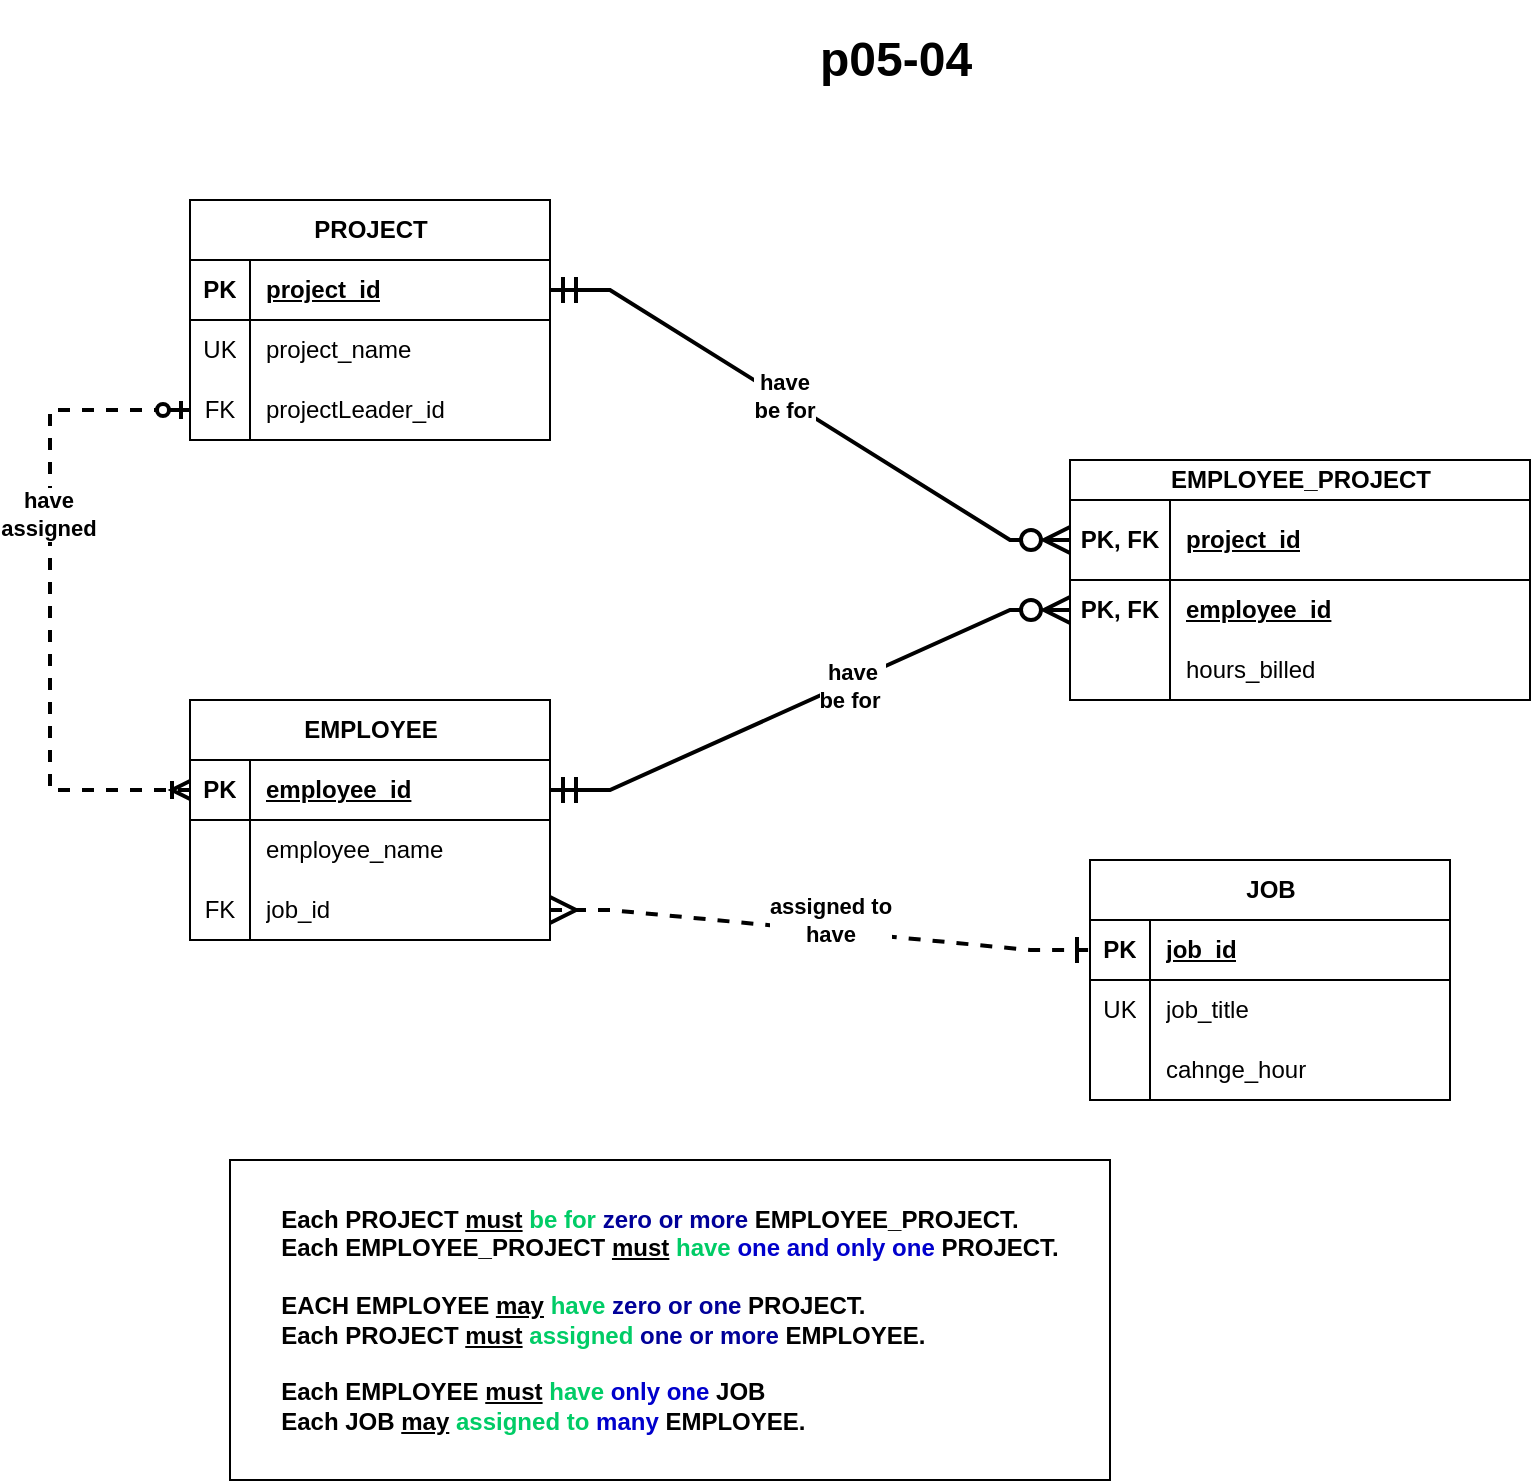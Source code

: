 <mxfile version="21.7.5" type="device">
  <diagram name="Page-1" id="zZTo3lEIPIAfaf1lJOx9">
    <mxGraphModel dx="1050" dy="638" grid="1" gridSize="10" guides="1" tooltips="1" connect="1" arrows="1" fold="1" page="1" pageScale="1" pageWidth="850" pageHeight="1100" math="0" shadow="0">
      <root>
        <mxCell id="0" />
        <mxCell id="1" parent="0" />
        <mxCell id="v3hIjlvTiE0DTMxkE3Vx-1" value="PROJECT" style="shape=table;startSize=30;container=1;collapsible=1;childLayout=tableLayout;fixedRows=1;rowLines=0;fontStyle=1;align=center;resizeLast=1;html=1;" vertex="1" parent="1">
          <mxGeometry x="130" y="150" width="180" height="120" as="geometry" />
        </mxCell>
        <mxCell id="v3hIjlvTiE0DTMxkE3Vx-2" value="" style="shape=tableRow;horizontal=0;startSize=0;swimlaneHead=0;swimlaneBody=0;fillColor=none;collapsible=0;dropTarget=0;points=[[0,0.5],[1,0.5]];portConstraint=eastwest;top=0;left=0;right=0;bottom=1;" vertex="1" parent="v3hIjlvTiE0DTMxkE3Vx-1">
          <mxGeometry y="30" width="180" height="30" as="geometry" />
        </mxCell>
        <mxCell id="v3hIjlvTiE0DTMxkE3Vx-3" value="PK" style="shape=partialRectangle;connectable=0;fillColor=none;top=0;left=0;bottom=0;right=0;fontStyle=1;overflow=hidden;whiteSpace=wrap;html=1;" vertex="1" parent="v3hIjlvTiE0DTMxkE3Vx-2">
          <mxGeometry width="30" height="30" as="geometry">
            <mxRectangle width="30" height="30" as="alternateBounds" />
          </mxGeometry>
        </mxCell>
        <mxCell id="v3hIjlvTiE0DTMxkE3Vx-4" value="project_id" style="shape=partialRectangle;connectable=0;fillColor=none;top=0;left=0;bottom=0;right=0;align=left;spacingLeft=6;fontStyle=5;overflow=hidden;whiteSpace=wrap;html=1;" vertex="1" parent="v3hIjlvTiE0DTMxkE3Vx-2">
          <mxGeometry x="30" width="150" height="30" as="geometry">
            <mxRectangle width="150" height="30" as="alternateBounds" />
          </mxGeometry>
        </mxCell>
        <mxCell id="v3hIjlvTiE0DTMxkE3Vx-5" value="" style="shape=tableRow;horizontal=0;startSize=0;swimlaneHead=0;swimlaneBody=0;fillColor=none;collapsible=0;dropTarget=0;points=[[0,0.5],[1,0.5]];portConstraint=eastwest;top=0;left=0;right=0;bottom=0;" vertex="1" parent="v3hIjlvTiE0DTMxkE3Vx-1">
          <mxGeometry y="60" width="180" height="30" as="geometry" />
        </mxCell>
        <mxCell id="v3hIjlvTiE0DTMxkE3Vx-6" value="UK" style="shape=partialRectangle;connectable=0;fillColor=none;top=0;left=0;bottom=0;right=0;editable=1;overflow=hidden;whiteSpace=wrap;html=1;" vertex="1" parent="v3hIjlvTiE0DTMxkE3Vx-5">
          <mxGeometry width="30" height="30" as="geometry">
            <mxRectangle width="30" height="30" as="alternateBounds" />
          </mxGeometry>
        </mxCell>
        <mxCell id="v3hIjlvTiE0DTMxkE3Vx-7" value="project_name" style="shape=partialRectangle;connectable=0;fillColor=none;top=0;left=0;bottom=0;right=0;align=left;spacingLeft=6;overflow=hidden;whiteSpace=wrap;html=1;" vertex="1" parent="v3hIjlvTiE0DTMxkE3Vx-5">
          <mxGeometry x="30" width="150" height="30" as="geometry">
            <mxRectangle width="150" height="30" as="alternateBounds" />
          </mxGeometry>
        </mxCell>
        <mxCell id="v3hIjlvTiE0DTMxkE3Vx-8" value="" style="shape=tableRow;horizontal=0;startSize=0;swimlaneHead=0;swimlaneBody=0;fillColor=none;collapsible=0;dropTarget=0;points=[[0,0.5],[1,0.5]];portConstraint=eastwest;top=0;left=0;right=0;bottom=0;" vertex="1" parent="v3hIjlvTiE0DTMxkE3Vx-1">
          <mxGeometry y="90" width="180" height="30" as="geometry" />
        </mxCell>
        <mxCell id="v3hIjlvTiE0DTMxkE3Vx-9" value="FK" style="shape=partialRectangle;connectable=0;fillColor=none;top=0;left=0;bottom=0;right=0;editable=1;overflow=hidden;whiteSpace=wrap;html=1;" vertex="1" parent="v3hIjlvTiE0DTMxkE3Vx-8">
          <mxGeometry width="30" height="30" as="geometry">
            <mxRectangle width="30" height="30" as="alternateBounds" />
          </mxGeometry>
        </mxCell>
        <mxCell id="v3hIjlvTiE0DTMxkE3Vx-10" value="projectLeader_id" style="shape=partialRectangle;connectable=0;fillColor=none;top=0;left=0;bottom=0;right=0;align=left;spacingLeft=6;overflow=hidden;whiteSpace=wrap;html=1;" vertex="1" parent="v3hIjlvTiE0DTMxkE3Vx-8">
          <mxGeometry x="30" width="150" height="30" as="geometry">
            <mxRectangle width="150" height="30" as="alternateBounds" />
          </mxGeometry>
        </mxCell>
        <mxCell id="v3hIjlvTiE0DTMxkE3Vx-14" value="EMPLOYEE_PROJECT" style="shape=table;startSize=20;container=1;collapsible=1;childLayout=tableLayout;fixedRows=1;rowLines=0;fontStyle=1;align=center;resizeLast=1;html=1;" vertex="1" parent="1">
          <mxGeometry x="570" y="280" width="230" height="120" as="geometry" />
        </mxCell>
        <mxCell id="v3hIjlvTiE0DTMxkE3Vx-15" value="" style="shape=tableRow;horizontal=0;startSize=0;swimlaneHead=0;swimlaneBody=0;fillColor=none;collapsible=0;dropTarget=0;points=[[0,0.5],[1,0.5]];portConstraint=eastwest;top=0;left=0;right=0;bottom=1;" vertex="1" parent="v3hIjlvTiE0DTMxkE3Vx-14">
          <mxGeometry y="20" width="230" height="40" as="geometry" />
        </mxCell>
        <mxCell id="v3hIjlvTiE0DTMxkE3Vx-16" value="PK, FK" style="shape=partialRectangle;connectable=0;fillColor=none;top=0;left=0;bottom=0;right=0;fontStyle=1;overflow=hidden;whiteSpace=wrap;html=1;" vertex="1" parent="v3hIjlvTiE0DTMxkE3Vx-15">
          <mxGeometry width="50" height="40" as="geometry">
            <mxRectangle width="50" height="40" as="alternateBounds" />
          </mxGeometry>
        </mxCell>
        <mxCell id="v3hIjlvTiE0DTMxkE3Vx-17" value="project_id" style="shape=partialRectangle;connectable=0;fillColor=none;top=0;left=0;bottom=0;right=0;align=left;spacingLeft=6;fontStyle=5;overflow=hidden;whiteSpace=wrap;html=1;" vertex="1" parent="v3hIjlvTiE0DTMxkE3Vx-15">
          <mxGeometry x="50" width="180" height="40" as="geometry">
            <mxRectangle width="180" height="40" as="alternateBounds" />
          </mxGeometry>
        </mxCell>
        <mxCell id="v3hIjlvTiE0DTMxkE3Vx-18" value="" style="shape=tableRow;horizontal=0;startSize=0;swimlaneHead=0;swimlaneBody=0;fillColor=none;collapsible=0;dropTarget=0;points=[[0,0.5],[1,0.5]];portConstraint=eastwest;top=0;left=0;right=0;bottom=0;" vertex="1" parent="v3hIjlvTiE0DTMxkE3Vx-14">
          <mxGeometry y="60" width="230" height="30" as="geometry" />
        </mxCell>
        <mxCell id="v3hIjlvTiE0DTMxkE3Vx-19" value="&lt;b&gt;PK, FK&lt;/b&gt;" style="shape=partialRectangle;connectable=0;fillColor=none;top=0;left=0;bottom=0;right=0;editable=1;overflow=hidden;whiteSpace=wrap;html=1;" vertex="1" parent="v3hIjlvTiE0DTMxkE3Vx-18">
          <mxGeometry width="50" height="30" as="geometry">
            <mxRectangle width="50" height="30" as="alternateBounds" />
          </mxGeometry>
        </mxCell>
        <mxCell id="v3hIjlvTiE0DTMxkE3Vx-20" value="&lt;b&gt;&lt;u&gt;employee_id&lt;/u&gt;&lt;/b&gt;" style="shape=partialRectangle;connectable=0;fillColor=none;top=0;left=0;bottom=0;right=0;align=left;spacingLeft=6;overflow=hidden;whiteSpace=wrap;html=1;" vertex="1" parent="v3hIjlvTiE0DTMxkE3Vx-18">
          <mxGeometry x="50" width="180" height="30" as="geometry">
            <mxRectangle width="180" height="30" as="alternateBounds" />
          </mxGeometry>
        </mxCell>
        <mxCell id="v3hIjlvTiE0DTMxkE3Vx-54" value="" style="shape=tableRow;horizontal=0;startSize=0;swimlaneHead=0;swimlaneBody=0;fillColor=none;collapsible=0;dropTarget=0;points=[[0,0.5],[1,0.5]];portConstraint=eastwest;top=0;left=0;right=0;bottom=0;" vertex="1" parent="v3hIjlvTiE0DTMxkE3Vx-14">
          <mxGeometry y="90" width="230" height="30" as="geometry" />
        </mxCell>
        <mxCell id="v3hIjlvTiE0DTMxkE3Vx-55" value="" style="shape=partialRectangle;connectable=0;fillColor=none;top=0;left=0;bottom=0;right=0;editable=1;overflow=hidden;whiteSpace=wrap;html=1;" vertex="1" parent="v3hIjlvTiE0DTMxkE3Vx-54">
          <mxGeometry width="50" height="30" as="geometry">
            <mxRectangle width="50" height="30" as="alternateBounds" />
          </mxGeometry>
        </mxCell>
        <mxCell id="v3hIjlvTiE0DTMxkE3Vx-56" value="hours_billed" style="shape=partialRectangle;connectable=0;fillColor=none;top=0;left=0;bottom=0;right=0;align=left;spacingLeft=6;overflow=hidden;whiteSpace=wrap;html=1;" vertex="1" parent="v3hIjlvTiE0DTMxkE3Vx-54">
          <mxGeometry x="50" width="180" height="30" as="geometry">
            <mxRectangle width="180" height="30" as="alternateBounds" />
          </mxGeometry>
        </mxCell>
        <mxCell id="v3hIjlvTiE0DTMxkE3Vx-24" value="EMPLOYEE" style="shape=table;startSize=30;container=1;collapsible=1;childLayout=tableLayout;fixedRows=1;rowLines=0;fontStyle=1;align=center;resizeLast=1;html=1;" vertex="1" parent="1">
          <mxGeometry x="130" y="400" width="180" height="120" as="geometry" />
        </mxCell>
        <mxCell id="v3hIjlvTiE0DTMxkE3Vx-25" value="" style="shape=tableRow;horizontal=0;startSize=0;swimlaneHead=0;swimlaneBody=0;fillColor=none;collapsible=0;dropTarget=0;points=[[0,0.5],[1,0.5]];portConstraint=eastwest;top=0;left=0;right=0;bottom=1;" vertex="1" parent="v3hIjlvTiE0DTMxkE3Vx-24">
          <mxGeometry y="30" width="180" height="30" as="geometry" />
        </mxCell>
        <mxCell id="v3hIjlvTiE0DTMxkE3Vx-26" value="PK" style="shape=partialRectangle;connectable=0;fillColor=none;top=0;left=0;bottom=0;right=0;fontStyle=1;overflow=hidden;whiteSpace=wrap;html=1;" vertex="1" parent="v3hIjlvTiE0DTMxkE3Vx-25">
          <mxGeometry width="30" height="30" as="geometry">
            <mxRectangle width="30" height="30" as="alternateBounds" />
          </mxGeometry>
        </mxCell>
        <mxCell id="v3hIjlvTiE0DTMxkE3Vx-27" value="employee_id" style="shape=partialRectangle;connectable=0;fillColor=none;top=0;left=0;bottom=0;right=0;align=left;spacingLeft=6;fontStyle=5;overflow=hidden;whiteSpace=wrap;html=1;" vertex="1" parent="v3hIjlvTiE0DTMxkE3Vx-25">
          <mxGeometry x="30" width="150" height="30" as="geometry">
            <mxRectangle width="150" height="30" as="alternateBounds" />
          </mxGeometry>
        </mxCell>
        <mxCell id="v3hIjlvTiE0DTMxkE3Vx-28" value="" style="shape=tableRow;horizontal=0;startSize=0;swimlaneHead=0;swimlaneBody=0;fillColor=none;collapsible=0;dropTarget=0;points=[[0,0.5],[1,0.5]];portConstraint=eastwest;top=0;left=0;right=0;bottom=0;" vertex="1" parent="v3hIjlvTiE0DTMxkE3Vx-24">
          <mxGeometry y="60" width="180" height="30" as="geometry" />
        </mxCell>
        <mxCell id="v3hIjlvTiE0DTMxkE3Vx-29" value="" style="shape=partialRectangle;connectable=0;fillColor=none;top=0;left=0;bottom=0;right=0;editable=1;overflow=hidden;whiteSpace=wrap;html=1;" vertex="1" parent="v3hIjlvTiE0DTMxkE3Vx-28">
          <mxGeometry width="30" height="30" as="geometry">
            <mxRectangle width="30" height="30" as="alternateBounds" />
          </mxGeometry>
        </mxCell>
        <mxCell id="v3hIjlvTiE0DTMxkE3Vx-30" value="employee_name" style="shape=partialRectangle;connectable=0;fillColor=none;top=0;left=0;bottom=0;right=0;align=left;spacingLeft=6;overflow=hidden;whiteSpace=wrap;html=1;" vertex="1" parent="v3hIjlvTiE0DTMxkE3Vx-28">
          <mxGeometry x="30" width="150" height="30" as="geometry">
            <mxRectangle width="150" height="30" as="alternateBounds" />
          </mxGeometry>
        </mxCell>
        <mxCell id="v3hIjlvTiE0DTMxkE3Vx-31" value="" style="shape=tableRow;horizontal=0;startSize=0;swimlaneHead=0;swimlaneBody=0;fillColor=none;collapsible=0;dropTarget=0;points=[[0,0.5],[1,0.5]];portConstraint=eastwest;top=0;left=0;right=0;bottom=0;" vertex="1" parent="v3hIjlvTiE0DTMxkE3Vx-24">
          <mxGeometry y="90" width="180" height="30" as="geometry" />
        </mxCell>
        <mxCell id="v3hIjlvTiE0DTMxkE3Vx-32" value="FK" style="shape=partialRectangle;connectable=0;fillColor=none;top=0;left=0;bottom=0;right=0;editable=1;overflow=hidden;whiteSpace=wrap;html=1;" vertex="1" parent="v3hIjlvTiE0DTMxkE3Vx-31">
          <mxGeometry width="30" height="30" as="geometry">
            <mxRectangle width="30" height="30" as="alternateBounds" />
          </mxGeometry>
        </mxCell>
        <mxCell id="v3hIjlvTiE0DTMxkE3Vx-33" value="job_id" style="shape=partialRectangle;connectable=0;fillColor=none;top=0;left=0;bottom=0;right=0;align=left;spacingLeft=6;overflow=hidden;whiteSpace=wrap;html=1;" vertex="1" parent="v3hIjlvTiE0DTMxkE3Vx-31">
          <mxGeometry x="30" width="150" height="30" as="geometry">
            <mxRectangle width="150" height="30" as="alternateBounds" />
          </mxGeometry>
        </mxCell>
        <mxCell id="v3hIjlvTiE0DTMxkE3Vx-34" value="JOB" style="shape=table;startSize=30;container=1;collapsible=1;childLayout=tableLayout;fixedRows=1;rowLines=0;fontStyle=1;align=center;resizeLast=1;html=1;" vertex="1" parent="1">
          <mxGeometry x="580" y="480" width="180" height="120" as="geometry" />
        </mxCell>
        <mxCell id="v3hIjlvTiE0DTMxkE3Vx-35" value="" style="shape=tableRow;horizontal=0;startSize=0;swimlaneHead=0;swimlaneBody=0;fillColor=none;collapsible=0;dropTarget=0;points=[[0,0.5],[1,0.5]];portConstraint=eastwest;top=0;left=0;right=0;bottom=1;" vertex="1" parent="v3hIjlvTiE0DTMxkE3Vx-34">
          <mxGeometry y="30" width="180" height="30" as="geometry" />
        </mxCell>
        <mxCell id="v3hIjlvTiE0DTMxkE3Vx-36" value="PK" style="shape=partialRectangle;connectable=0;fillColor=none;top=0;left=0;bottom=0;right=0;fontStyle=1;overflow=hidden;whiteSpace=wrap;html=1;" vertex="1" parent="v3hIjlvTiE0DTMxkE3Vx-35">
          <mxGeometry width="30" height="30" as="geometry">
            <mxRectangle width="30" height="30" as="alternateBounds" />
          </mxGeometry>
        </mxCell>
        <mxCell id="v3hIjlvTiE0DTMxkE3Vx-37" value="job_id" style="shape=partialRectangle;connectable=0;fillColor=none;top=0;left=0;bottom=0;right=0;align=left;spacingLeft=6;fontStyle=5;overflow=hidden;whiteSpace=wrap;html=1;" vertex="1" parent="v3hIjlvTiE0DTMxkE3Vx-35">
          <mxGeometry x="30" width="150" height="30" as="geometry">
            <mxRectangle width="150" height="30" as="alternateBounds" />
          </mxGeometry>
        </mxCell>
        <mxCell id="v3hIjlvTiE0DTMxkE3Vx-38" value="" style="shape=tableRow;horizontal=0;startSize=0;swimlaneHead=0;swimlaneBody=0;fillColor=none;collapsible=0;dropTarget=0;points=[[0,0.5],[1,0.5]];portConstraint=eastwest;top=0;left=0;right=0;bottom=0;" vertex="1" parent="v3hIjlvTiE0DTMxkE3Vx-34">
          <mxGeometry y="60" width="180" height="30" as="geometry" />
        </mxCell>
        <mxCell id="v3hIjlvTiE0DTMxkE3Vx-39" value="UK" style="shape=partialRectangle;connectable=0;fillColor=none;top=0;left=0;bottom=0;right=0;editable=1;overflow=hidden;whiteSpace=wrap;html=1;" vertex="1" parent="v3hIjlvTiE0DTMxkE3Vx-38">
          <mxGeometry width="30" height="30" as="geometry">
            <mxRectangle width="30" height="30" as="alternateBounds" />
          </mxGeometry>
        </mxCell>
        <mxCell id="v3hIjlvTiE0DTMxkE3Vx-40" value="job_title" style="shape=partialRectangle;connectable=0;fillColor=none;top=0;left=0;bottom=0;right=0;align=left;spacingLeft=6;overflow=hidden;whiteSpace=wrap;html=1;" vertex="1" parent="v3hIjlvTiE0DTMxkE3Vx-38">
          <mxGeometry x="30" width="150" height="30" as="geometry">
            <mxRectangle width="150" height="30" as="alternateBounds" />
          </mxGeometry>
        </mxCell>
        <mxCell id="v3hIjlvTiE0DTMxkE3Vx-41" value="" style="shape=tableRow;horizontal=0;startSize=0;swimlaneHead=0;swimlaneBody=0;fillColor=none;collapsible=0;dropTarget=0;points=[[0,0.5],[1,0.5]];portConstraint=eastwest;top=0;left=0;right=0;bottom=0;" vertex="1" parent="v3hIjlvTiE0DTMxkE3Vx-34">
          <mxGeometry y="90" width="180" height="30" as="geometry" />
        </mxCell>
        <mxCell id="v3hIjlvTiE0DTMxkE3Vx-42" value="" style="shape=partialRectangle;connectable=0;fillColor=none;top=0;left=0;bottom=0;right=0;editable=1;overflow=hidden;whiteSpace=wrap;html=1;" vertex="1" parent="v3hIjlvTiE0DTMxkE3Vx-41">
          <mxGeometry width="30" height="30" as="geometry">
            <mxRectangle width="30" height="30" as="alternateBounds" />
          </mxGeometry>
        </mxCell>
        <mxCell id="v3hIjlvTiE0DTMxkE3Vx-43" value="cahnge_hour" style="shape=partialRectangle;connectable=0;fillColor=none;top=0;left=0;bottom=0;right=0;align=left;spacingLeft=6;overflow=hidden;whiteSpace=wrap;html=1;" vertex="1" parent="v3hIjlvTiE0DTMxkE3Vx-41">
          <mxGeometry x="30" width="150" height="30" as="geometry">
            <mxRectangle width="150" height="30" as="alternateBounds" />
          </mxGeometry>
        </mxCell>
        <mxCell id="v3hIjlvTiE0DTMxkE3Vx-57" value="" style="edgeStyle=entityRelationEdgeStyle;fontSize=12;html=1;endArrow=ERzeroToMany;startArrow=ERmandOne;rounded=0;entryX=0;entryY=0.5;entryDx=0;entryDy=0;exitX=1;exitY=0.5;exitDx=0;exitDy=0;endFill=0;strokeWidth=2;endSize=10;startSize=10;fontStyle=1" edge="1" parent="1" source="v3hIjlvTiE0DTMxkE3Vx-2" target="v3hIjlvTiE0DTMxkE3Vx-15">
          <mxGeometry width="100" height="100" relative="1" as="geometry">
            <mxPoint x="200" y="490" as="sourcePoint" />
            <mxPoint x="300" y="390" as="targetPoint" />
          </mxGeometry>
        </mxCell>
        <mxCell id="v3hIjlvTiE0DTMxkE3Vx-63" value="&lt;b&gt;have&lt;br&gt;be for&lt;/b&gt;" style="edgeLabel;html=1;align=center;verticalAlign=middle;resizable=0;points=[];" vertex="1" connectable="0" parent="v3hIjlvTiE0DTMxkE3Vx-57">
          <mxGeometry x="-0.106" y="1" relative="1" as="geometry">
            <mxPoint as="offset" />
          </mxGeometry>
        </mxCell>
        <mxCell id="v3hIjlvTiE0DTMxkE3Vx-58" value="" style="edgeStyle=entityRelationEdgeStyle;fontSize=12;html=1;endArrow=ERzeroToMany;startArrow=ERmandOne;rounded=0;entryX=0;entryY=0.5;entryDx=0;entryDy=0;strokeWidth=2;endFill=0;endSize=10;startSize=10;" edge="1" parent="1" source="v3hIjlvTiE0DTMxkE3Vx-25" target="v3hIjlvTiE0DTMxkE3Vx-18">
          <mxGeometry width="100" height="100" relative="1" as="geometry">
            <mxPoint x="140" y="630" as="sourcePoint" />
            <mxPoint x="240" y="530" as="targetPoint" />
          </mxGeometry>
        </mxCell>
        <mxCell id="v3hIjlvTiE0DTMxkE3Vx-65" value="&lt;b&gt;have&lt;br&gt;be for&amp;nbsp;&lt;/b&gt;" style="edgeLabel;html=1;align=center;verticalAlign=middle;resizable=0;points=[];" vertex="1" connectable="0" parent="v3hIjlvTiE0DTMxkE3Vx-58">
          <mxGeometry x="0.152" y="-2" relative="1" as="geometry">
            <mxPoint as="offset" />
          </mxGeometry>
        </mxCell>
        <mxCell id="v3hIjlvTiE0DTMxkE3Vx-59" value="" style="edgeStyle=entityRelationEdgeStyle;fontSize=12;html=1;endArrow=ERone;startArrow=ERmany;rounded=0;dashed=1;strokeWidth=2;endFill=0;startFill=0;endSize=10;startSize=10;" edge="1" parent="1" source="v3hIjlvTiE0DTMxkE3Vx-31" target="v3hIjlvTiE0DTMxkE3Vx-35">
          <mxGeometry width="100" height="100" relative="1" as="geometry">
            <mxPoint x="230" y="690" as="sourcePoint" />
            <mxPoint x="330" y="590" as="targetPoint" />
          </mxGeometry>
        </mxCell>
        <mxCell id="v3hIjlvTiE0DTMxkE3Vx-62" value="&lt;b&gt;assigned to&lt;br&gt;have&lt;/b&gt;" style="edgeLabel;html=1;align=center;verticalAlign=middle;resizable=0;points=[];" vertex="1" connectable="0" parent="v3hIjlvTiE0DTMxkE3Vx-59">
          <mxGeometry x="0.037" relative="1" as="geometry">
            <mxPoint y="-6" as="offset" />
          </mxGeometry>
        </mxCell>
        <mxCell id="v3hIjlvTiE0DTMxkE3Vx-60" value="" style="fontSize=12;html=1;endArrow=ERzeroToOne;endFill=0;rounded=0;exitX=0;exitY=0.5;exitDx=0;exitDy=0;elbow=vertical;startArrow=ERoneToMany;startFill=0;dashed=1;strokeWidth=2;" edge="1" parent="1" source="v3hIjlvTiE0DTMxkE3Vx-25" target="v3hIjlvTiE0DTMxkE3Vx-8">
          <mxGeometry width="100" height="100" relative="1" as="geometry">
            <mxPoint x="-10" y="540" as="sourcePoint" />
            <mxPoint x="90" y="440" as="targetPoint" />
            <Array as="points">
              <mxPoint x="60" y="445" />
              <mxPoint x="60" y="255" />
            </Array>
          </mxGeometry>
        </mxCell>
        <mxCell id="v3hIjlvTiE0DTMxkE3Vx-64" value="&lt;b&gt;have&lt;br&gt;assigned&lt;/b&gt;" style="edgeLabel;html=1;align=center;verticalAlign=middle;resizable=0;points=[];" vertex="1" connectable="0" parent="v3hIjlvTiE0DTMxkE3Vx-60">
          <mxGeometry x="0.262" y="1" relative="1" as="geometry">
            <mxPoint as="offset" />
          </mxGeometry>
        </mxCell>
        <mxCell id="v3hIjlvTiE0DTMxkE3Vx-66" value="&lt;div style=&quot;text-align: justify;&quot;&gt;&lt;span style=&quot;background-color: initial;&quot;&gt;&lt;b&gt;Each PROJECT &lt;u&gt;must&lt;/u&gt; &lt;font color=&quot;#00cc66&quot;&gt;be for&lt;/font&gt; &lt;font color=&quot;#000099&quot;&gt;zero or more&lt;/font&gt; EMPLOYEE_PROJECT.&lt;/b&gt;&lt;/span&gt;&lt;/div&gt;&lt;div style=&quot;text-align: justify;&quot;&gt;&lt;span style=&quot;background-color: initial;&quot;&gt;&lt;b&gt;Each EMPLOYEE_PROJECT &lt;u&gt;must&lt;/u&gt; &lt;font color=&quot;#00cc66&quot;&gt;have&lt;/font&gt; &lt;font color=&quot;#0000cc&quot;&gt;one and only one&lt;/font&gt; PROJECT.&lt;/b&gt;&lt;/span&gt;&lt;/div&gt;&lt;div style=&quot;text-align: justify;&quot;&gt;&lt;b&gt;&lt;br&gt;&lt;/b&gt;&lt;/div&gt;&lt;div style=&quot;text-align: justify;&quot;&gt;&lt;span style=&quot;background-color: initial;&quot;&gt;&lt;b&gt;EACH EMPLOYEE &lt;u&gt;may&lt;/u&gt; &lt;font color=&quot;#00cc66&quot;&gt;have&lt;/font&gt; &lt;font color=&quot;#000099&quot;&gt;zero or one&lt;/font&gt; PROJECT.&lt;/b&gt;&lt;/span&gt;&lt;/div&gt;&lt;div style=&quot;text-align: justify;&quot;&gt;&lt;span style=&quot;background-color: initial;&quot;&gt;&lt;b&gt;Each PROJECT &lt;u&gt;must&lt;/u&gt; &lt;font color=&quot;#00cc66&quot;&gt;assigned&lt;/font&gt; &lt;font color=&quot;#000099&quot;&gt;one or more&lt;/font&gt; EMPLOYEE.&lt;/b&gt;&lt;/span&gt;&lt;/div&gt;&lt;div style=&quot;text-align: justify;&quot;&gt;&lt;b&gt;&lt;br&gt;&lt;/b&gt;&lt;/div&gt;&lt;div style=&quot;text-align: justify;&quot;&gt;&lt;span style=&quot;background-color: initial;&quot;&gt;&lt;b&gt;Each EMPLOYEE &lt;u&gt;must&lt;/u&gt;&amp;nbsp;&lt;font color=&quot;#00cc66&quot;&gt;have&lt;/font&gt; &lt;font color=&quot;#0000cc&quot;&gt;only one&lt;/font&gt; JOB&lt;/b&gt;&lt;/span&gt;&lt;/div&gt;&lt;div style=&quot;text-align: justify;&quot;&gt;&lt;span style=&quot;background-color: initial;&quot;&gt;&lt;b&gt;Each JOB &lt;u&gt;may&lt;/u&gt; &lt;font color=&quot;#00cc66&quot;&gt;assigned to&lt;/font&gt; &lt;font color=&quot;#0000cc&quot;&gt;many&lt;/font&gt; EMPLOYEE.&lt;/b&gt;&lt;/span&gt;&lt;/div&gt;" style="whiteSpace=wrap;html=1;align=center;" vertex="1" parent="1">
          <mxGeometry x="150" y="630" width="440" height="160" as="geometry" />
        </mxCell>
        <mxCell id="v3hIjlvTiE0DTMxkE3Vx-67" value="&lt;h1&gt;p05-04&lt;/h1&gt;" style="text;html=1;strokeColor=none;fillColor=none;spacing=5;spacingTop=-20;whiteSpace=wrap;overflow=hidden;rounded=0;" vertex="1" parent="1">
          <mxGeometry x="440" y="60" width="110" height="50" as="geometry" />
        </mxCell>
      </root>
    </mxGraphModel>
  </diagram>
</mxfile>
